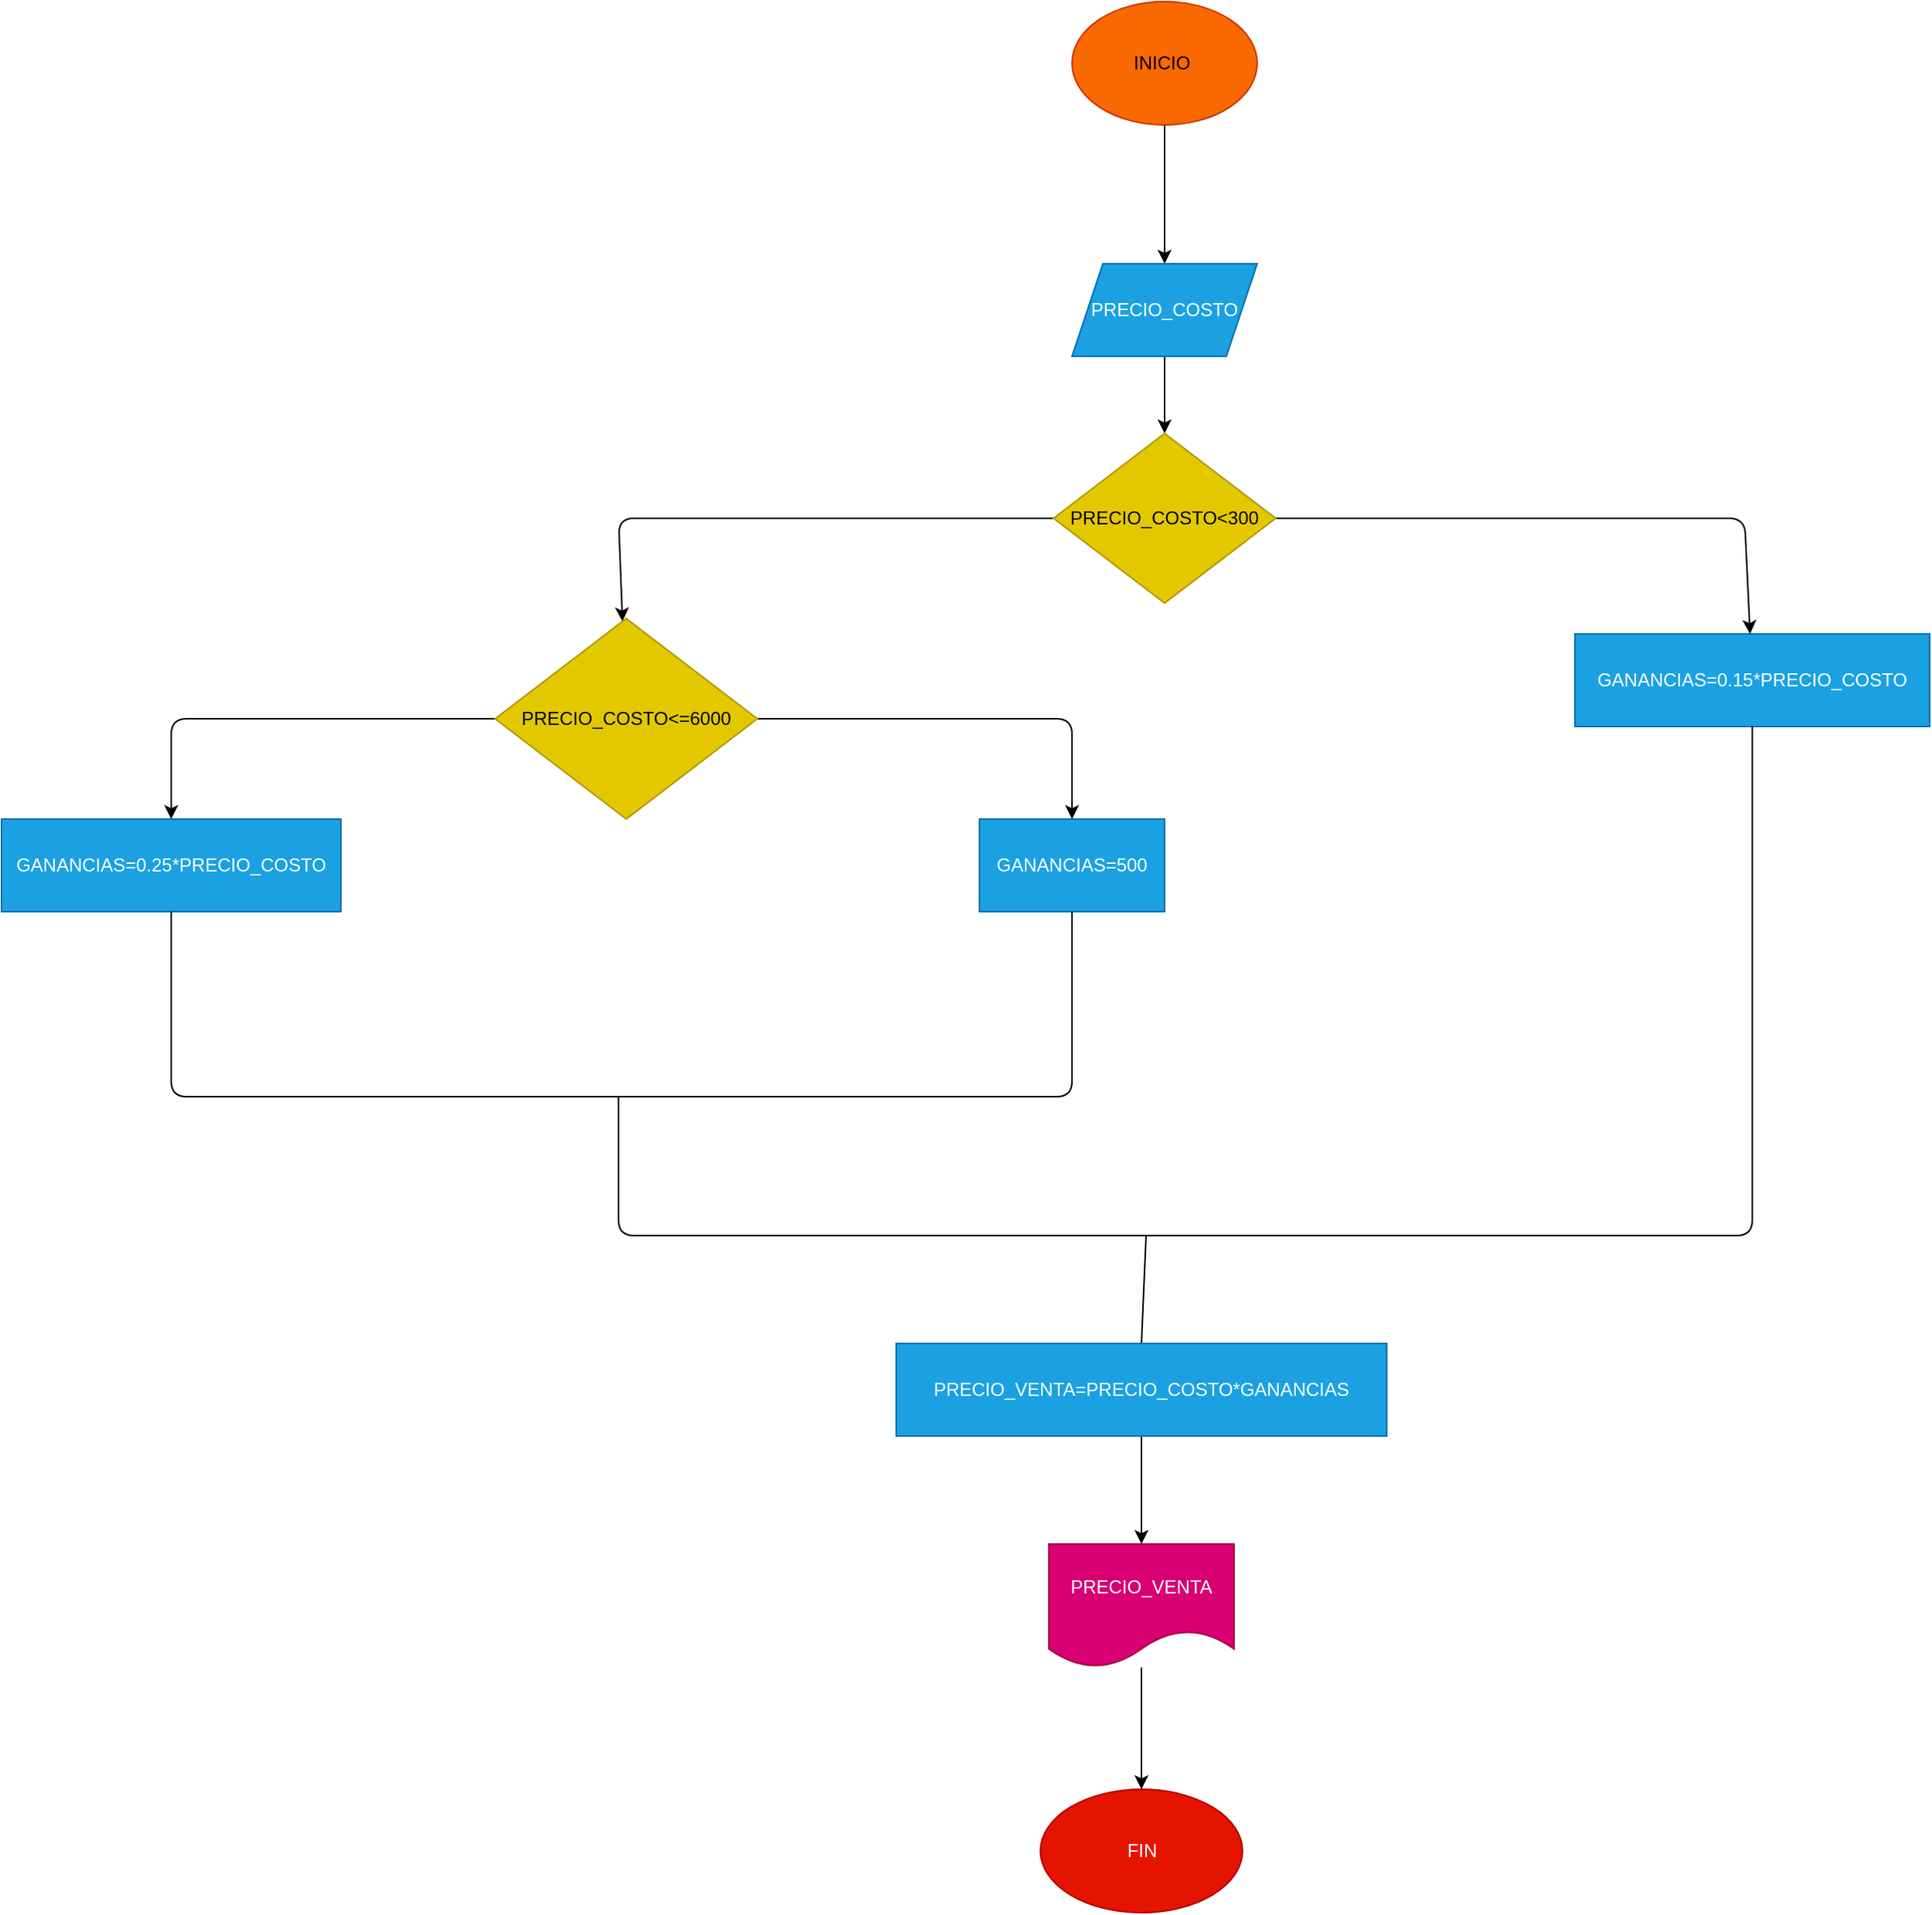 <mxfile>
    <diagram id="3t-df3dBSxyYZjyQ1O0Z" name="Página-1">
        <mxGraphModel dx="1762" dy="537" grid="1" gridSize="10" guides="1" tooltips="1" connect="1" arrows="1" fold="1" page="1" pageScale="1" pageWidth="827" pageHeight="1169" math="0" shadow="0">
            <root>
                <mxCell id="0"/>
                <mxCell id="1" parent="0"/>
                <mxCell id="6" value="" style="edgeStyle=none;html=1;" edge="1" parent="1" source="4" target="5">
                    <mxGeometry relative="1" as="geometry"/>
                </mxCell>
                <mxCell id="4" value="INICIO&amp;nbsp;" style="ellipse;whiteSpace=wrap;html=1;fillColor=#fa6800;fontColor=#000000;strokeColor=#C73500;" vertex="1" parent="1">
                    <mxGeometry x="354" y="10" width="120" height="80" as="geometry"/>
                </mxCell>
                <mxCell id="8" value="" style="edgeStyle=none;html=1;" edge="1" parent="1" source="5" target="7">
                    <mxGeometry relative="1" as="geometry"/>
                </mxCell>
                <mxCell id="5" value="PRECIO_COSTO" style="shape=parallelogram;perimeter=parallelogramPerimeter;whiteSpace=wrap;html=1;fixedSize=1;fillColor=#1ba1e2;fontColor=#ffffff;strokeColor=#006EAF;" vertex="1" parent="1">
                    <mxGeometry x="354" y="180" width="120" height="60" as="geometry"/>
                </mxCell>
                <mxCell id="10" value="" style="edgeStyle=none;html=1;" edge="1" parent="1" source="7" target="9">
                    <mxGeometry relative="1" as="geometry">
                        <Array as="points">
                            <mxPoint x="60" y="345"/>
                        </Array>
                    </mxGeometry>
                </mxCell>
                <mxCell id="16" value="" style="edgeStyle=none;html=1;" edge="1" parent="1" source="7" target="15">
                    <mxGeometry relative="1" as="geometry">
                        <Array as="points">
                            <mxPoint x="790" y="345"/>
                        </Array>
                    </mxGeometry>
                </mxCell>
                <mxCell id="7" value="PRECIO_COSTO&amp;lt;300" style="rhombus;whiteSpace=wrap;html=1;fillColor=#e3c800;fontColor=#000000;strokeColor=#B09500;" vertex="1" parent="1">
                    <mxGeometry x="342" y="290" width="144" height="110" as="geometry"/>
                </mxCell>
                <mxCell id="12" value="" style="edgeStyle=none;html=1;" edge="1" parent="1" source="9" target="11">
                    <mxGeometry relative="1" as="geometry">
                        <Array as="points">
                            <mxPoint x="354" y="475"/>
                        </Array>
                    </mxGeometry>
                </mxCell>
                <mxCell id="14" value="" style="edgeStyle=none;html=1;" edge="1" parent="1" source="9" target="13">
                    <mxGeometry relative="1" as="geometry">
                        <Array as="points">
                            <mxPoint x="-230" y="475"/>
                        </Array>
                    </mxGeometry>
                </mxCell>
                <mxCell id="9" value="PRECIO_COSTO&amp;lt;=6000" style="rhombus;whiteSpace=wrap;html=1;fillColor=#e3c800;fontColor=#000000;strokeColor=#B09500;" vertex="1" parent="1">
                    <mxGeometry x="-20" y="410" width="170" height="130" as="geometry"/>
                </mxCell>
                <mxCell id="11" value="GANANCIAS=500" style="whiteSpace=wrap;html=1;fillColor=#1ba1e2;fontColor=#ffffff;strokeColor=#006EAF;" vertex="1" parent="1">
                    <mxGeometry x="294" y="540" width="120" height="60" as="geometry"/>
                </mxCell>
                <mxCell id="13" value="GANANCIAS=0.25*PRECIO_COSTO" style="whiteSpace=wrap;html=1;fillColor=#1ba1e2;fontColor=#ffffff;strokeColor=#006EAF;" vertex="1" parent="1">
                    <mxGeometry x="-340" y="540" width="220" height="60" as="geometry"/>
                </mxCell>
                <mxCell id="15" value="GANANCIAS=0.15*PRECIO_COSTO" style="whiteSpace=wrap;html=1;fillColor=#1ba1e2;fontColor=#ffffff;strokeColor=#006EAF;" vertex="1" parent="1">
                    <mxGeometry x="680" y="420" width="230" height="60" as="geometry"/>
                </mxCell>
                <mxCell id="17" value="" style="endArrow=none;html=1;entryX=0.5;entryY=1;entryDx=0;entryDy=0;" edge="1" parent="1" target="13">
                    <mxGeometry width="50" height="50" relative="1" as="geometry">
                        <mxPoint x="70" y="720" as="sourcePoint"/>
                        <mxPoint x="50" y="510" as="targetPoint"/>
                        <Array as="points">
                            <mxPoint x="-230" y="720"/>
                        </Array>
                    </mxGeometry>
                </mxCell>
                <mxCell id="18" value="" style="endArrow=none;html=1;entryX=0.5;entryY=1;entryDx=0;entryDy=0;" edge="1" parent="1" target="11">
                    <mxGeometry width="50" height="50" relative="1" as="geometry">
                        <mxPoint x="70" y="720" as="sourcePoint"/>
                        <mxPoint x="50" y="510" as="targetPoint"/>
                        <Array as="points">
                            <mxPoint x="354" y="720"/>
                        </Array>
                    </mxGeometry>
                </mxCell>
                <mxCell id="19" value="" style="endArrow=none;html=1;entryX=0.5;entryY=1;entryDx=0;entryDy=0;" edge="1" parent="1" target="15">
                    <mxGeometry width="50" height="50" relative="1" as="geometry">
                        <mxPoint x="420" y="810" as="sourcePoint"/>
                        <mxPoint x="690" y="510" as="targetPoint"/>
                        <Array as="points">
                            <mxPoint x="795" y="810"/>
                        </Array>
                    </mxGeometry>
                </mxCell>
                <mxCell id="20" value="" style="endArrow=none;html=1;" edge="1" parent="1">
                    <mxGeometry width="50" height="50" relative="1" as="geometry">
                        <mxPoint x="420" y="810" as="sourcePoint"/>
                        <mxPoint x="60" y="720" as="targetPoint"/>
                        <Array as="points">
                            <mxPoint x="60" y="810"/>
                        </Array>
                    </mxGeometry>
                </mxCell>
                <mxCell id="21" value="" style="endArrow=none;html=1;entryX=0.5;entryY=0;entryDx=0;entryDy=0;" edge="1" parent="1" target="23">
                    <mxGeometry width="50" height="50" relative="1" as="geometry">
                        <mxPoint x="402" y="810" as="sourcePoint"/>
                        <mxPoint x="411.716" y="840.029" as="targetPoint"/>
                    </mxGeometry>
                </mxCell>
                <mxCell id="26" value="" style="edgeStyle=none;html=1;" edge="1" parent="1" source="23" target="25">
                    <mxGeometry relative="1" as="geometry"/>
                </mxCell>
                <mxCell id="23" value="PRECIO_VENTA=PRECIO_COSTO*GANANCIAS" style="rounded=0;whiteSpace=wrap;html=1;fillColor=#1ba1e2;fontColor=#ffffff;strokeColor=#006EAF;" vertex="1" parent="1">
                    <mxGeometry x="240" y="880" width="318" height="60" as="geometry"/>
                </mxCell>
                <mxCell id="28" value="" style="edgeStyle=none;html=1;" edge="1" parent="1" source="25" target="27">
                    <mxGeometry relative="1" as="geometry"/>
                </mxCell>
                <mxCell id="25" value="PRECIO_VENTA" style="shape=document;whiteSpace=wrap;html=1;boundedLbl=1;rounded=0;fillColor=#d80073;fontColor=#ffffff;strokeColor=#A50040;" vertex="1" parent="1">
                    <mxGeometry x="339" y="1010" width="120" height="80" as="geometry"/>
                </mxCell>
                <mxCell id="27" value="FIN" style="ellipse;whiteSpace=wrap;html=1;rounded=0;fillColor=#e51400;fontColor=#ffffff;strokeColor=#B20000;" vertex="1" parent="1">
                    <mxGeometry x="333.5" y="1169" width="131" height="80" as="geometry"/>
                </mxCell>
            </root>
        </mxGraphModel>
    </diagram>
</mxfile>